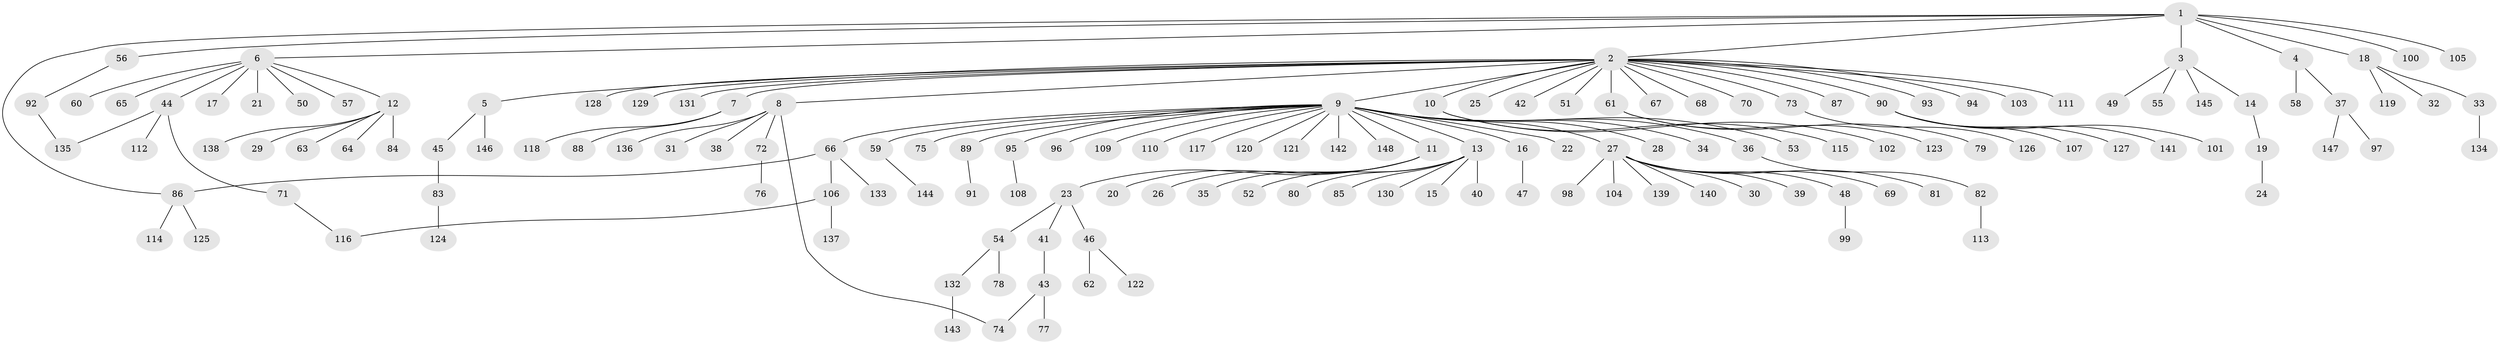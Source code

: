 // coarse degree distribution, {11: 0.008403361344537815, 22: 0.008403361344537815, 4: 0.04201680672268908, 2: 0.11764705882352941, 3: 0.058823529411764705, 13: 0.008403361344537815, 5: 0.008403361344537815, 23: 0.008403361344537815, 6: 0.008403361344537815, 1: 0.7226890756302521, 9: 0.008403361344537815}
// Generated by graph-tools (version 1.1) at 2025/41/03/06/25 10:41:50]
// undirected, 148 vertices, 151 edges
graph export_dot {
graph [start="1"]
  node [color=gray90,style=filled];
  1;
  2;
  3;
  4;
  5;
  6;
  7;
  8;
  9;
  10;
  11;
  12;
  13;
  14;
  15;
  16;
  17;
  18;
  19;
  20;
  21;
  22;
  23;
  24;
  25;
  26;
  27;
  28;
  29;
  30;
  31;
  32;
  33;
  34;
  35;
  36;
  37;
  38;
  39;
  40;
  41;
  42;
  43;
  44;
  45;
  46;
  47;
  48;
  49;
  50;
  51;
  52;
  53;
  54;
  55;
  56;
  57;
  58;
  59;
  60;
  61;
  62;
  63;
  64;
  65;
  66;
  67;
  68;
  69;
  70;
  71;
  72;
  73;
  74;
  75;
  76;
  77;
  78;
  79;
  80;
  81;
  82;
  83;
  84;
  85;
  86;
  87;
  88;
  89;
  90;
  91;
  92;
  93;
  94;
  95;
  96;
  97;
  98;
  99;
  100;
  101;
  102;
  103;
  104;
  105;
  106;
  107;
  108;
  109;
  110;
  111;
  112;
  113;
  114;
  115;
  116;
  117;
  118;
  119;
  120;
  121;
  122;
  123;
  124;
  125;
  126;
  127;
  128;
  129;
  130;
  131;
  132;
  133;
  134;
  135;
  136;
  137;
  138;
  139;
  140;
  141;
  142;
  143;
  144;
  145;
  146;
  147;
  148;
  1 -- 2;
  1 -- 3;
  1 -- 4;
  1 -- 6;
  1 -- 18;
  1 -- 56;
  1 -- 86;
  1 -- 100;
  1 -- 105;
  2 -- 5;
  2 -- 7;
  2 -- 8;
  2 -- 9;
  2 -- 10;
  2 -- 25;
  2 -- 42;
  2 -- 51;
  2 -- 61;
  2 -- 67;
  2 -- 68;
  2 -- 70;
  2 -- 73;
  2 -- 87;
  2 -- 90;
  2 -- 93;
  2 -- 94;
  2 -- 103;
  2 -- 111;
  2 -- 128;
  2 -- 129;
  2 -- 131;
  3 -- 14;
  3 -- 49;
  3 -- 55;
  3 -- 145;
  4 -- 37;
  4 -- 58;
  5 -- 45;
  5 -- 146;
  6 -- 12;
  6 -- 17;
  6 -- 21;
  6 -- 44;
  6 -- 50;
  6 -- 57;
  6 -- 60;
  6 -- 65;
  7 -- 88;
  7 -- 118;
  8 -- 31;
  8 -- 38;
  8 -- 72;
  8 -- 74;
  8 -- 136;
  9 -- 11;
  9 -- 13;
  9 -- 16;
  9 -- 22;
  9 -- 27;
  9 -- 28;
  9 -- 34;
  9 -- 36;
  9 -- 53;
  9 -- 59;
  9 -- 66;
  9 -- 75;
  9 -- 89;
  9 -- 95;
  9 -- 96;
  9 -- 109;
  9 -- 110;
  9 -- 117;
  9 -- 120;
  9 -- 121;
  9 -- 142;
  9 -- 148;
  10 -- 102;
  10 -- 115;
  11 -- 20;
  11 -- 23;
  11 -- 26;
  11 -- 35;
  12 -- 29;
  12 -- 63;
  12 -- 64;
  12 -- 84;
  12 -- 138;
  13 -- 15;
  13 -- 40;
  13 -- 52;
  13 -- 80;
  13 -- 85;
  13 -- 130;
  14 -- 19;
  16 -- 47;
  18 -- 32;
  18 -- 33;
  18 -- 119;
  19 -- 24;
  23 -- 41;
  23 -- 46;
  23 -- 54;
  27 -- 30;
  27 -- 39;
  27 -- 48;
  27 -- 69;
  27 -- 81;
  27 -- 98;
  27 -- 104;
  27 -- 139;
  27 -- 140;
  33 -- 134;
  36 -- 82;
  37 -- 97;
  37 -- 147;
  41 -- 43;
  43 -- 74;
  43 -- 77;
  44 -- 71;
  44 -- 112;
  44 -- 135;
  45 -- 83;
  46 -- 62;
  46 -- 122;
  48 -- 99;
  54 -- 78;
  54 -- 132;
  56 -- 92;
  59 -- 144;
  61 -- 79;
  61 -- 123;
  66 -- 86;
  66 -- 106;
  66 -- 133;
  71 -- 116;
  72 -- 76;
  73 -- 126;
  82 -- 113;
  83 -- 124;
  86 -- 114;
  86 -- 125;
  89 -- 91;
  90 -- 101;
  90 -- 107;
  90 -- 127;
  90 -- 141;
  92 -- 135;
  95 -- 108;
  106 -- 116;
  106 -- 137;
  132 -- 143;
}
